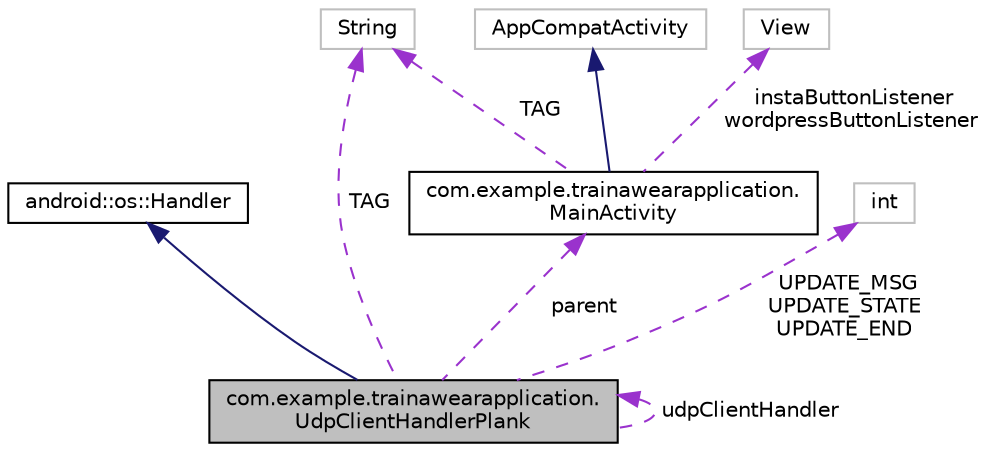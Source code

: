 digraph "com.example.trainawearapplication.UdpClientHandlerPlank"
{
 // INTERACTIVE_SVG=YES
 // LATEX_PDF_SIZE
  edge [fontname="Helvetica",fontsize="10",labelfontname="Helvetica",labelfontsize="10"];
  node [fontname="Helvetica",fontsize="10",shape=record];
  Node2 [label="com.example.trainawearapplication.\lUdpClientHandlerPlank",height=0.2,width=0.4,color="black", fillcolor="grey75", style="filled", fontcolor="black",tooltip=" "];
  Node3 -> Node2 [dir="back",color="midnightblue",fontsize="10",style="solid",fontname="Helvetica"];
  Node3 [label="android::os::Handler",height=0.2,width=0.4,color="black", fillcolor="white", style="filled",URL="$classandroid_1_1os_1_1_handler.html",tooltip=" "];
  Node4 -> Node2 [dir="back",color="darkorchid3",fontsize="10",style="dashed",label=" TAG" ,fontname="Helvetica"];
  Node4 [label="String",height=0.2,width=0.4,color="grey75", fillcolor="white", style="filled",tooltip=" "];
  Node2 -> Node2 [dir="back",color="darkorchid3",fontsize="10",style="dashed",label=" udpClientHandler" ,fontname="Helvetica"];
  Node5 -> Node2 [dir="back",color="darkorchid3",fontsize="10",style="dashed",label=" parent" ,fontname="Helvetica"];
  Node5 [label="com.example.trainawearapplication.\lMainActivity",height=0.2,width=0.4,color="black", fillcolor="white", style="filled",URL="$classcom_1_1example_1_1trainawearapplication_1_1_main_activity.html",tooltip=" "];
  Node6 -> Node5 [dir="back",color="midnightblue",fontsize="10",style="solid",fontname="Helvetica"];
  Node6 [label="AppCompatActivity",height=0.2,width=0.4,color="grey75", fillcolor="white", style="filled",tooltip=" "];
  Node4 -> Node5 [dir="back",color="darkorchid3",fontsize="10",style="dashed",label=" TAG" ,fontname="Helvetica"];
  Node7 -> Node5 [dir="back",color="darkorchid3",fontsize="10",style="dashed",label=" instaButtonListener\nwordpressButtonListener" ,fontname="Helvetica"];
  Node7 [label="View",height=0.2,width=0.4,color="grey75", fillcolor="white", style="filled",tooltip=" "];
  Node8 -> Node2 [dir="back",color="darkorchid3",fontsize="10",style="dashed",label=" UPDATE_MSG\nUPDATE_STATE\nUPDATE_END" ,fontname="Helvetica"];
  Node8 [label="int",height=0.2,width=0.4,color="grey75", fillcolor="white", style="filled",tooltip=" "];
}
